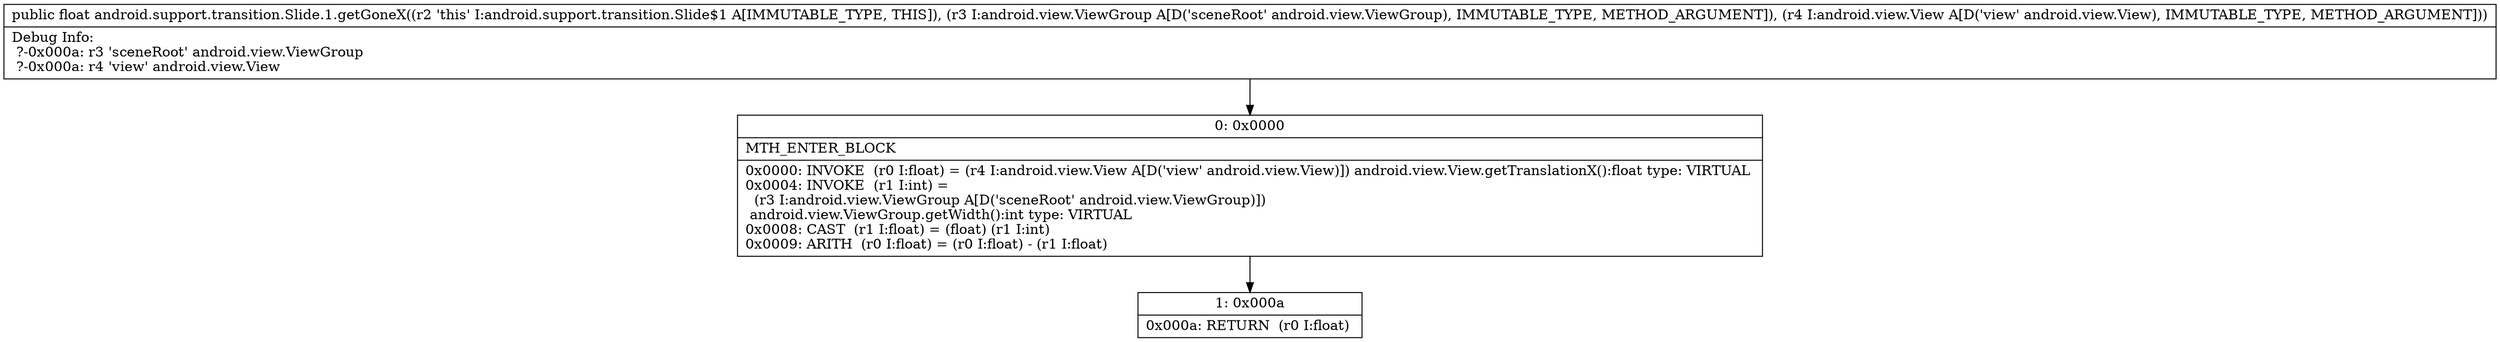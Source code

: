 digraph "CFG forandroid.support.transition.Slide.1.getGoneX(Landroid\/view\/ViewGroup;Landroid\/view\/View;)F" {
Node_0 [shape=record,label="{0\:\ 0x0000|MTH_ENTER_BLOCK\l|0x0000: INVOKE  (r0 I:float) = (r4 I:android.view.View A[D('view' android.view.View)]) android.view.View.getTranslationX():float type: VIRTUAL \l0x0004: INVOKE  (r1 I:int) = \l  (r3 I:android.view.ViewGroup A[D('sceneRoot' android.view.ViewGroup)])\l android.view.ViewGroup.getWidth():int type: VIRTUAL \l0x0008: CAST  (r1 I:float) = (float) (r1 I:int) \l0x0009: ARITH  (r0 I:float) = (r0 I:float) \- (r1 I:float) \l}"];
Node_1 [shape=record,label="{1\:\ 0x000a|0x000a: RETURN  (r0 I:float) \l}"];
MethodNode[shape=record,label="{public float android.support.transition.Slide.1.getGoneX((r2 'this' I:android.support.transition.Slide$1 A[IMMUTABLE_TYPE, THIS]), (r3 I:android.view.ViewGroup A[D('sceneRoot' android.view.ViewGroup), IMMUTABLE_TYPE, METHOD_ARGUMENT]), (r4 I:android.view.View A[D('view' android.view.View), IMMUTABLE_TYPE, METHOD_ARGUMENT]))  | Debug Info:\l  ?\-0x000a: r3 'sceneRoot' android.view.ViewGroup\l  ?\-0x000a: r4 'view' android.view.View\l}"];
MethodNode -> Node_0;
Node_0 -> Node_1;
}

